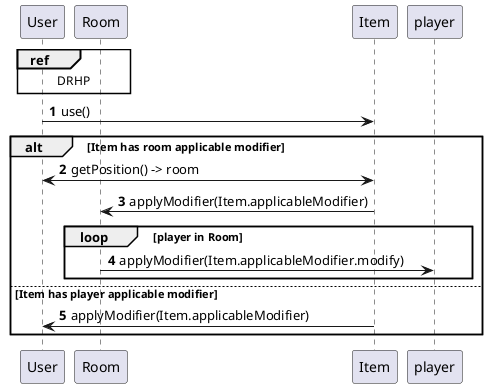 @startuml
'https://plantuml.com/sequence-diagram

autonumber

participant "User" as U
participant "Room" as R
participant "Item" as I

ref over U, R: DRHP

U -> I: use()
alt Item has room applicable modifier
    I <-> U: getPosition() -> room
    I -> R: applyModifier(Item.applicableModifier)
    loop player in Room
        R -> player: applyModifier(Item.applicableModifier.modify)
    end
else Item has player applicable modifier
    I -> U: applyModifier(Item.applicableModifier)
end
@enduml